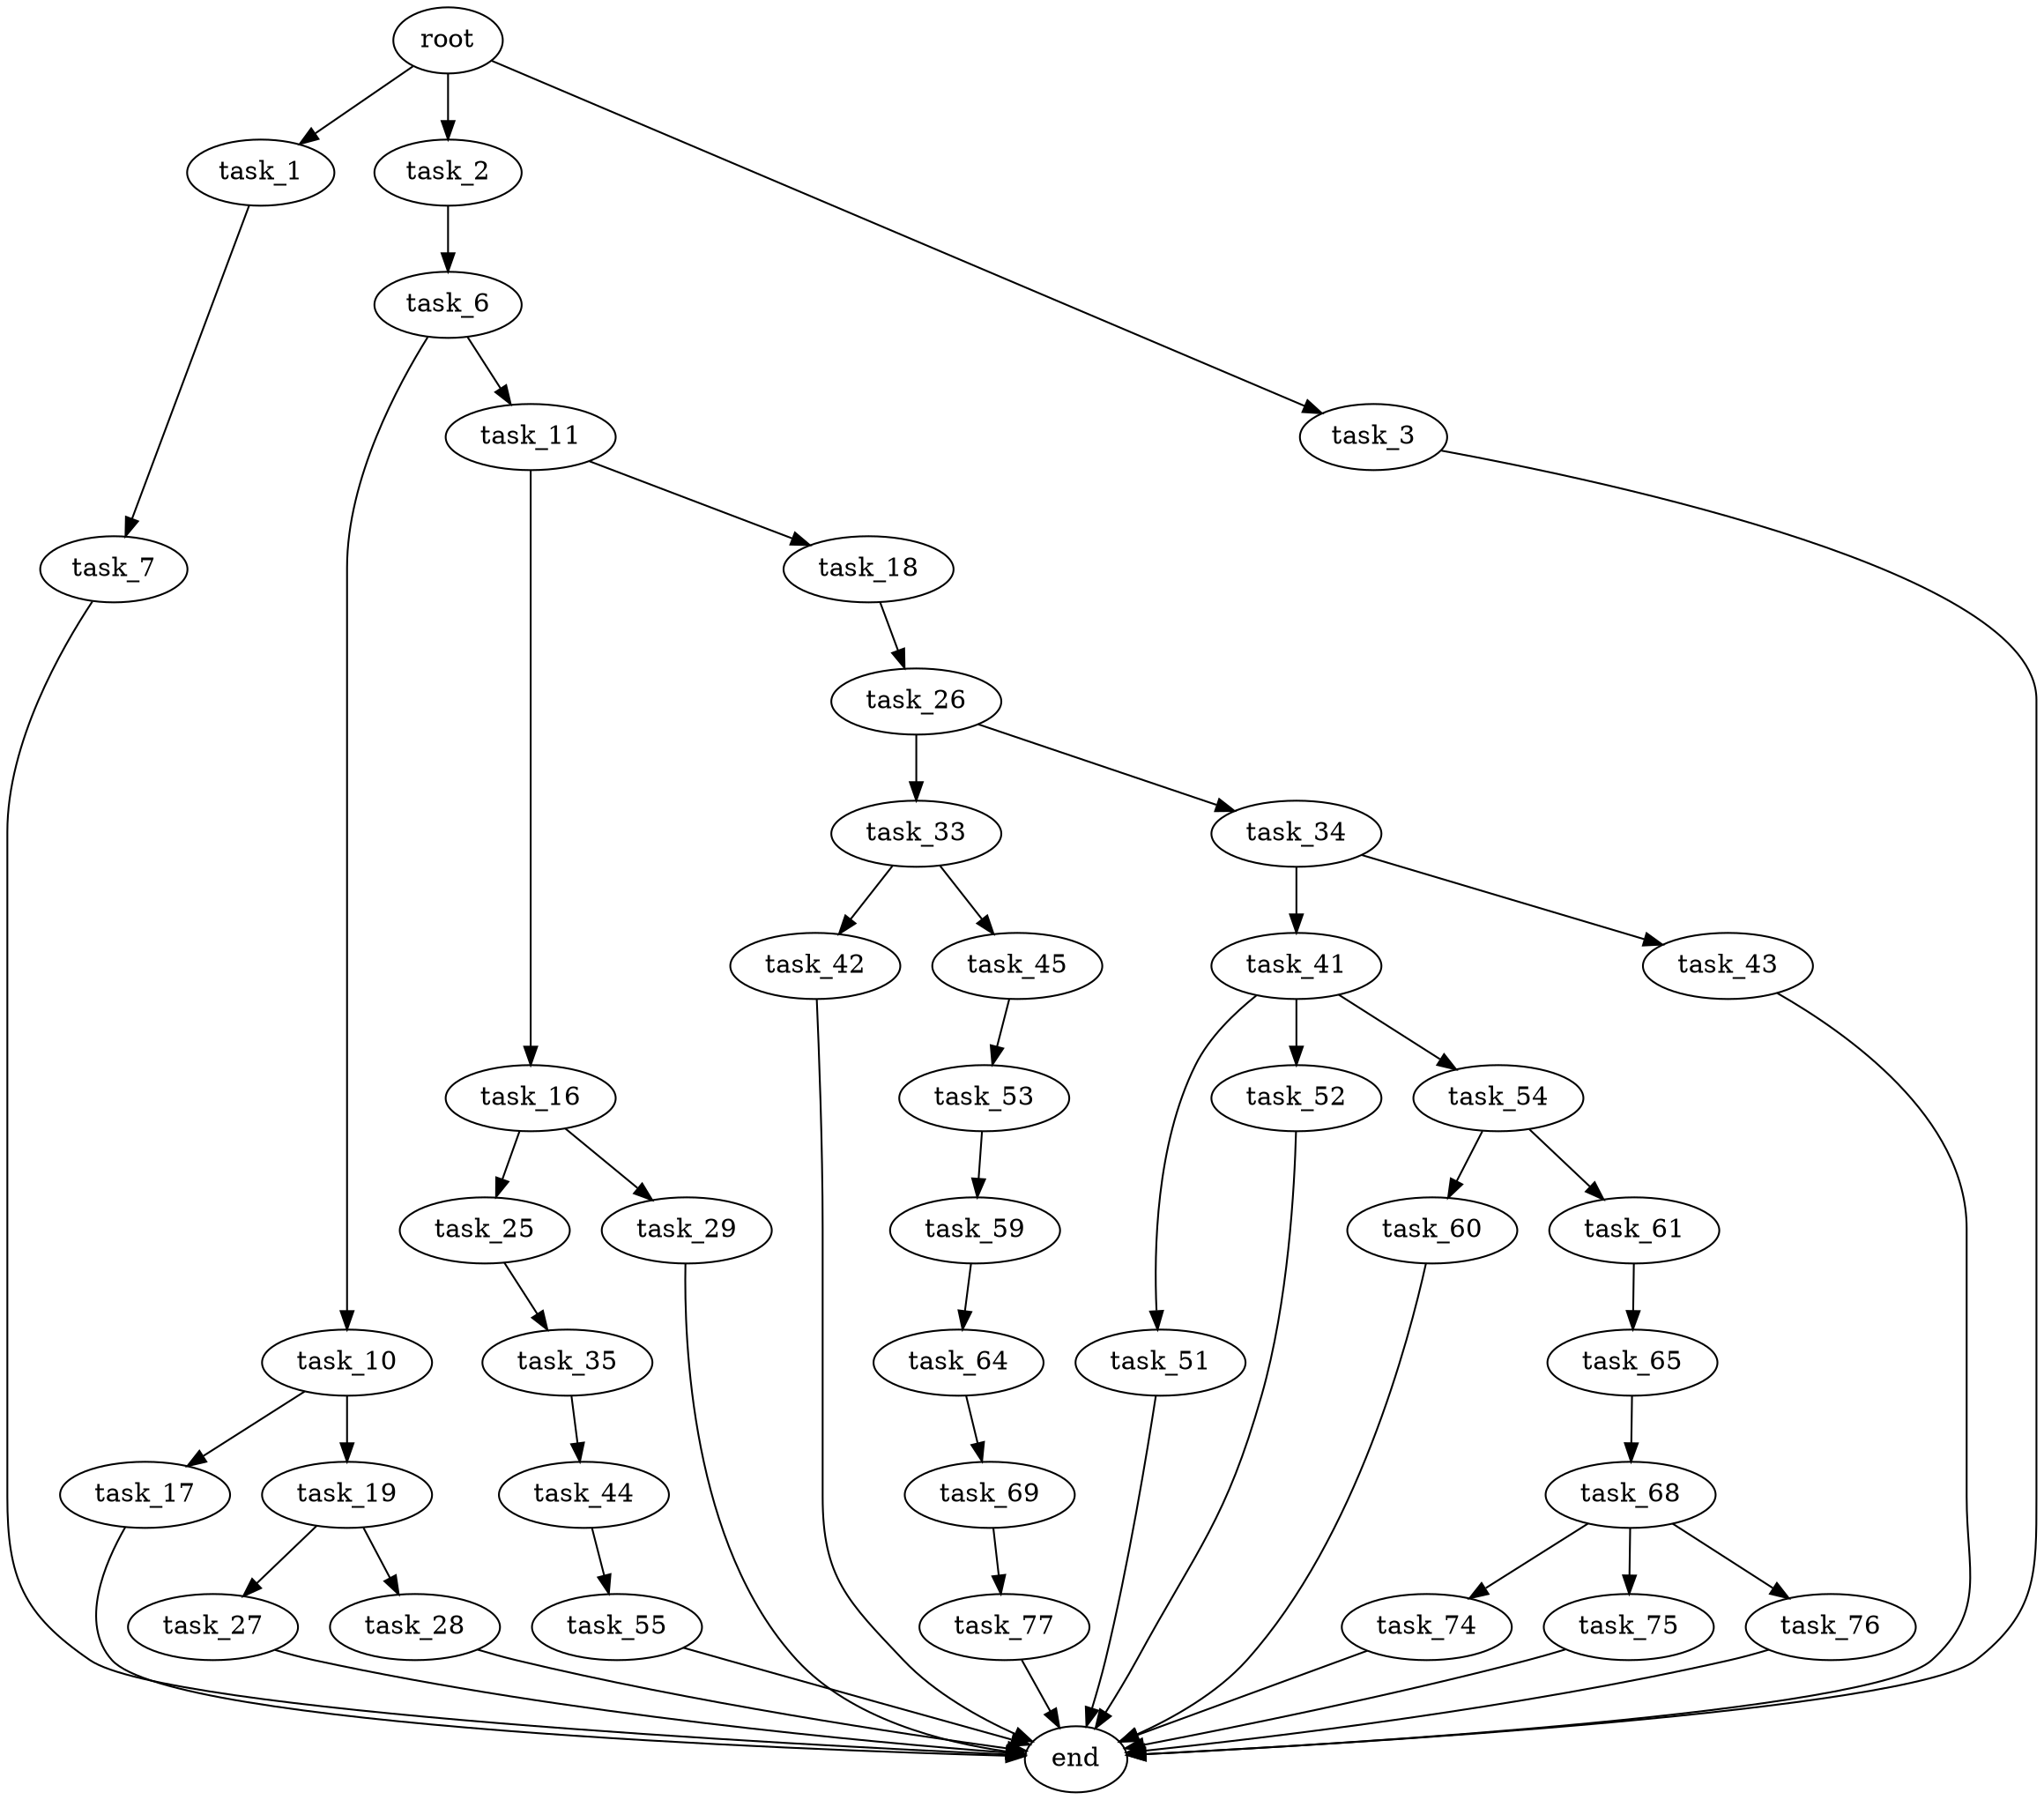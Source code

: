 digraph G {
  root [size="0.000000"];
  task_1 [size="109696087643.000000"];
  task_2 [size="114534251416.000000"];
  task_3 [size="3563495000.000000"];
  task_6 [size="2540416698.000000"];
  task_7 [size="68719476736.000000"];
  task_10 [size="549755813888.000000"];
  task_11 [size="34269870998.000000"];
  task_16 [size="231928233984.000000"];
  task_17 [size="7323930887.000000"];
  task_18 [size="10438286690.000000"];
  task_19 [size="1634914700.000000"];
  task_25 [size="231928233984.000000"];
  task_26 [size="1370389300.000000"];
  task_27 [size="213352377082.000000"];
  task_28 [size="8589934592.000000"];
  task_29 [size="28991029248.000000"];
  task_33 [size="5157771098.000000"];
  task_34 [size="7383100311.000000"];
  task_35 [size="6417966275.000000"];
  task_41 [size="381139980820.000000"];
  task_42 [size="3274564681.000000"];
  task_43 [size="368293445632.000000"];
  task_44 [size="28991029248.000000"];
  task_45 [size="116061644236.000000"];
  task_51 [size="1341719883.000000"];
  task_52 [size="8589934592.000000"];
  task_53 [size="15405739986.000000"];
  task_54 [size="134217728000.000000"];
  task_55 [size="549755813888.000000"];
  task_59 [size="20103757309.000000"];
  task_60 [size="28991029248.000000"];
  task_61 [size="326922466787.000000"];
  task_64 [size="68719476736.000000"];
  task_65 [size="18196707936.000000"];
  task_68 [size="32829899998.000000"];
  task_69 [size="549755813888.000000"];
  task_74 [size="16891639758.000000"];
  task_75 [size="134217728000.000000"];
  task_76 [size="215059021262.000000"];
  task_77 [size="7108369778.000000"];
  end [size="0.000000"];

  root -> task_1 [size="1.000000"];
  root -> task_2 [size="1.000000"];
  root -> task_3 [size="1.000000"];
  task_1 -> task_7 [size="209715200.000000"];
  task_2 -> task_6 [size="411041792.000000"];
  task_3 -> end [size="1.000000"];
  task_6 -> task_10 [size="301989888.000000"];
  task_6 -> task_11 [size="301989888.000000"];
  task_7 -> end [size="1.000000"];
  task_10 -> task_17 [size="536870912.000000"];
  task_10 -> task_19 [size="536870912.000000"];
  task_11 -> task_16 [size="75497472.000000"];
  task_11 -> task_18 [size="75497472.000000"];
  task_16 -> task_25 [size="301989888.000000"];
  task_16 -> task_29 [size="301989888.000000"];
  task_17 -> end [size="1.000000"];
  task_18 -> task_26 [size="209715200.000000"];
  task_19 -> task_27 [size="33554432.000000"];
  task_19 -> task_28 [size="33554432.000000"];
  task_25 -> task_35 [size="301989888.000000"];
  task_26 -> task_33 [size="134217728.000000"];
  task_26 -> task_34 [size="134217728.000000"];
  task_27 -> end [size="1.000000"];
  task_28 -> end [size="1.000000"];
  task_29 -> end [size="1.000000"];
  task_33 -> task_42 [size="134217728.000000"];
  task_33 -> task_45 [size="134217728.000000"];
  task_34 -> task_41 [size="134217728.000000"];
  task_34 -> task_43 [size="134217728.000000"];
  task_35 -> task_44 [size="33554432.000000"];
  task_41 -> task_51 [size="301989888.000000"];
  task_41 -> task_52 [size="301989888.000000"];
  task_41 -> task_54 [size="301989888.000000"];
  task_42 -> end [size="1.000000"];
  task_43 -> end [size="1.000000"];
  task_44 -> task_55 [size="75497472.000000"];
  task_45 -> task_53 [size="209715200.000000"];
  task_51 -> end [size="1.000000"];
  task_52 -> end [size="1.000000"];
  task_53 -> task_59 [size="679477248.000000"];
  task_54 -> task_60 [size="209715200.000000"];
  task_54 -> task_61 [size="209715200.000000"];
  task_55 -> end [size="1.000000"];
  task_59 -> task_64 [size="536870912.000000"];
  task_60 -> end [size="1.000000"];
  task_61 -> task_65 [size="536870912.000000"];
  task_64 -> task_69 [size="134217728.000000"];
  task_65 -> task_68 [size="301989888.000000"];
  task_68 -> task_74 [size="679477248.000000"];
  task_68 -> task_75 [size="679477248.000000"];
  task_68 -> task_76 [size="679477248.000000"];
  task_69 -> task_77 [size="536870912.000000"];
  task_74 -> end [size="1.000000"];
  task_75 -> end [size="1.000000"];
  task_76 -> end [size="1.000000"];
  task_77 -> end [size="1.000000"];
}
